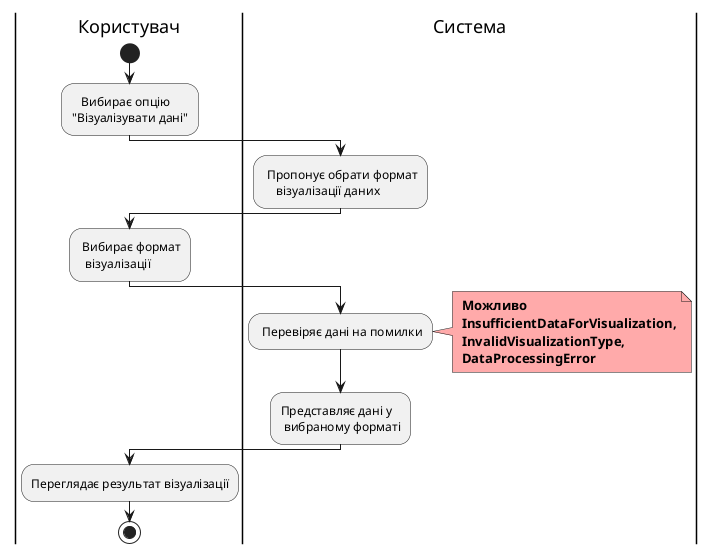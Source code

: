 <center style="
    border-radius:4px;
    border: 1px solid #cfd7e6;
    box-shadow: 0 1px 3px 0 rgba(89,105,129,.05), 0 1px 1px 0 rgba(0,0,0,.025);
    padding: 1em;"
    >

@startuml
    |Користувач|
        start
        :   Вибирає опцію 
        "Візуалізувати дані";
    |Система|
        : Пропонує обрати формат 
            візуалізації даних;
    |Користувач|
        : Вибирає формат 
          візуалізації;
    |Система|
        : Перевіряє дані на помилки;
        note right #ffaaaa
        <b> Можливо
        <b> InsufficientDataForVisualization,
        <b> InvalidVisualizationType,
        <b> DataProcessingError
        end note
        
        :Представляє дані у 
         вибраному форматі;
    |Користувач|
        :Переглядає результат візуалізації;
        stop;

@enduml

</center>